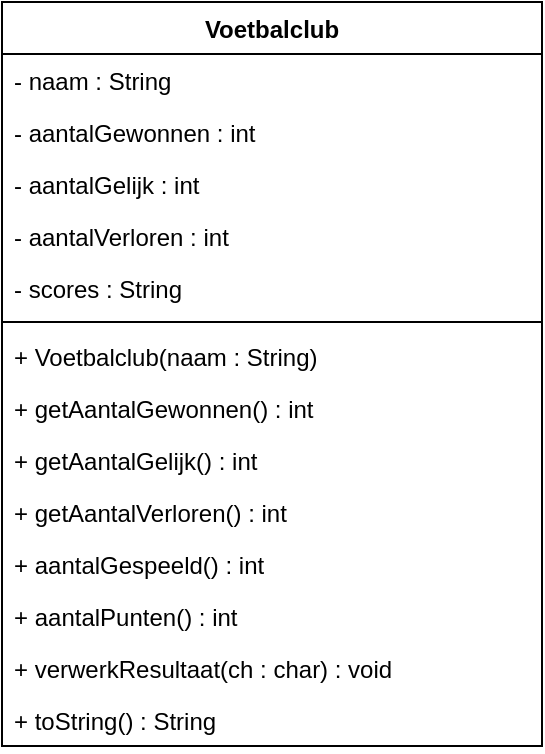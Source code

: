 <mxfile version="20.5.3" type="device"><diagram id="yUTUrDKuGDez1aJKaFN0" name="Page-1"><mxGraphModel dx="1278" dy="571" grid="1" gridSize="10" guides="1" tooltips="1" connect="1" arrows="1" fold="1" page="1" pageScale="1" pageWidth="850" pageHeight="1100" math="0" shadow="0"><root><mxCell id="0"/><mxCell id="1" parent="0"/><mxCell id="dSulkhIrcqf_HhC41WfH-1" value="Voetbalclub&#10;" style="swimlane;fontStyle=1;align=center;verticalAlign=top;childLayout=stackLayout;horizontal=1;startSize=26;horizontalStack=0;resizeParent=1;resizeParentMax=0;resizeLast=0;collapsible=1;marginBottom=0;" vertex="1" parent="1"><mxGeometry x="190" y="100" width="270" height="372" as="geometry"/></mxCell><mxCell id="dSulkhIrcqf_HhC41WfH-6" value="- naam : String" style="text;strokeColor=none;fillColor=none;align=left;verticalAlign=top;spacingLeft=4;spacingRight=4;overflow=hidden;rotatable=0;points=[[0,0.5],[1,0.5]];portConstraint=eastwest;" vertex="1" parent="dSulkhIrcqf_HhC41WfH-1"><mxGeometry y="26" width="270" height="26" as="geometry"/></mxCell><mxCell id="dSulkhIrcqf_HhC41WfH-2" value="- aantalGewonnen : int" style="text;strokeColor=none;fillColor=none;align=left;verticalAlign=top;spacingLeft=4;spacingRight=4;overflow=hidden;rotatable=0;points=[[0,0.5],[1,0.5]];portConstraint=eastwest;" vertex="1" parent="dSulkhIrcqf_HhC41WfH-1"><mxGeometry y="52" width="270" height="26" as="geometry"/></mxCell><mxCell id="dSulkhIrcqf_HhC41WfH-7" value="- aantalGelijk : int" style="text;strokeColor=none;fillColor=none;align=left;verticalAlign=top;spacingLeft=4;spacingRight=4;overflow=hidden;rotatable=0;points=[[0,0.5],[1,0.5]];portConstraint=eastwest;" vertex="1" parent="dSulkhIrcqf_HhC41WfH-1"><mxGeometry y="78" width="270" height="26" as="geometry"/></mxCell><mxCell id="dSulkhIrcqf_HhC41WfH-8" value="- aantalVerloren : int" style="text;strokeColor=none;fillColor=none;align=left;verticalAlign=top;spacingLeft=4;spacingRight=4;overflow=hidden;rotatable=0;points=[[0,0.5],[1,0.5]];portConstraint=eastwest;" vertex="1" parent="dSulkhIrcqf_HhC41WfH-1"><mxGeometry y="104" width="270" height="26" as="geometry"/></mxCell><mxCell id="dSulkhIrcqf_HhC41WfH-16" value="- scores : String" style="text;strokeColor=none;fillColor=none;align=left;verticalAlign=top;spacingLeft=4;spacingRight=4;overflow=hidden;rotatable=0;points=[[0,0.5],[1,0.5]];portConstraint=eastwest;" vertex="1" parent="dSulkhIrcqf_HhC41WfH-1"><mxGeometry y="130" width="270" height="26" as="geometry"/></mxCell><mxCell id="dSulkhIrcqf_HhC41WfH-3" value="" style="line;strokeWidth=1;fillColor=none;align=left;verticalAlign=middle;spacingTop=-1;spacingLeft=3;spacingRight=3;rotatable=0;labelPosition=right;points=[];portConstraint=eastwest;strokeColor=inherit;" vertex="1" parent="dSulkhIrcqf_HhC41WfH-1"><mxGeometry y="156" width="270" height="8" as="geometry"/></mxCell><mxCell id="dSulkhIrcqf_HhC41WfH-4" value="+ Voetbalclub(naam : String)" style="text;strokeColor=none;fillColor=none;align=left;verticalAlign=top;spacingLeft=4;spacingRight=4;overflow=hidden;rotatable=0;points=[[0,0.5],[1,0.5]];portConstraint=eastwest;" vertex="1" parent="dSulkhIrcqf_HhC41WfH-1"><mxGeometry y="164" width="270" height="26" as="geometry"/></mxCell><mxCell id="dSulkhIrcqf_HhC41WfH-9" value="+ getAantalGewonnen() : int" style="text;strokeColor=none;fillColor=none;align=left;verticalAlign=top;spacingLeft=4;spacingRight=4;overflow=hidden;rotatable=0;points=[[0,0.5],[1,0.5]];portConstraint=eastwest;" vertex="1" parent="dSulkhIrcqf_HhC41WfH-1"><mxGeometry y="190" width="270" height="26" as="geometry"/></mxCell><mxCell id="dSulkhIrcqf_HhC41WfH-10" value="+ getAantalGelijk() : int" style="text;strokeColor=none;fillColor=none;align=left;verticalAlign=top;spacingLeft=4;spacingRight=4;overflow=hidden;rotatable=0;points=[[0,0.5],[1,0.5]];portConstraint=eastwest;" vertex="1" parent="dSulkhIrcqf_HhC41WfH-1"><mxGeometry y="216" width="270" height="26" as="geometry"/></mxCell><mxCell id="dSulkhIrcqf_HhC41WfH-11" value="+ getAantalVerloren() : int" style="text;strokeColor=none;fillColor=none;align=left;verticalAlign=top;spacingLeft=4;spacingRight=4;overflow=hidden;rotatable=0;points=[[0,0.5],[1,0.5]];portConstraint=eastwest;" vertex="1" parent="dSulkhIrcqf_HhC41WfH-1"><mxGeometry y="242" width="270" height="26" as="geometry"/></mxCell><mxCell id="dSulkhIrcqf_HhC41WfH-12" value="+ aantalGespeeld() : int" style="text;strokeColor=none;fillColor=none;align=left;verticalAlign=top;spacingLeft=4;spacingRight=4;overflow=hidden;rotatable=0;points=[[0,0.5],[1,0.5]];portConstraint=eastwest;" vertex="1" parent="dSulkhIrcqf_HhC41WfH-1"><mxGeometry y="268" width="270" height="26" as="geometry"/></mxCell><mxCell id="dSulkhIrcqf_HhC41WfH-13" value="+ aantalPunten() : int" style="text;strokeColor=none;fillColor=none;align=left;verticalAlign=top;spacingLeft=4;spacingRight=4;overflow=hidden;rotatable=0;points=[[0,0.5],[1,0.5]];portConstraint=eastwest;" vertex="1" parent="dSulkhIrcqf_HhC41WfH-1"><mxGeometry y="294" width="270" height="26" as="geometry"/></mxCell><mxCell id="dSulkhIrcqf_HhC41WfH-14" value="+ verwerkResultaat(ch : char) : void" style="text;strokeColor=none;fillColor=none;align=left;verticalAlign=top;spacingLeft=4;spacingRight=4;overflow=hidden;rotatable=0;points=[[0,0.5],[1,0.5]];portConstraint=eastwest;" vertex="1" parent="dSulkhIrcqf_HhC41WfH-1"><mxGeometry y="320" width="270" height="26" as="geometry"/></mxCell><mxCell id="dSulkhIrcqf_HhC41WfH-15" value="+ toString() : String" style="text;strokeColor=none;fillColor=none;align=left;verticalAlign=top;spacingLeft=4;spacingRight=4;overflow=hidden;rotatable=0;points=[[0,0.5],[1,0.5]];portConstraint=eastwest;" vertex="1" parent="dSulkhIrcqf_HhC41WfH-1"><mxGeometry y="346" width="270" height="26" as="geometry"/></mxCell></root></mxGraphModel></diagram></mxfile>